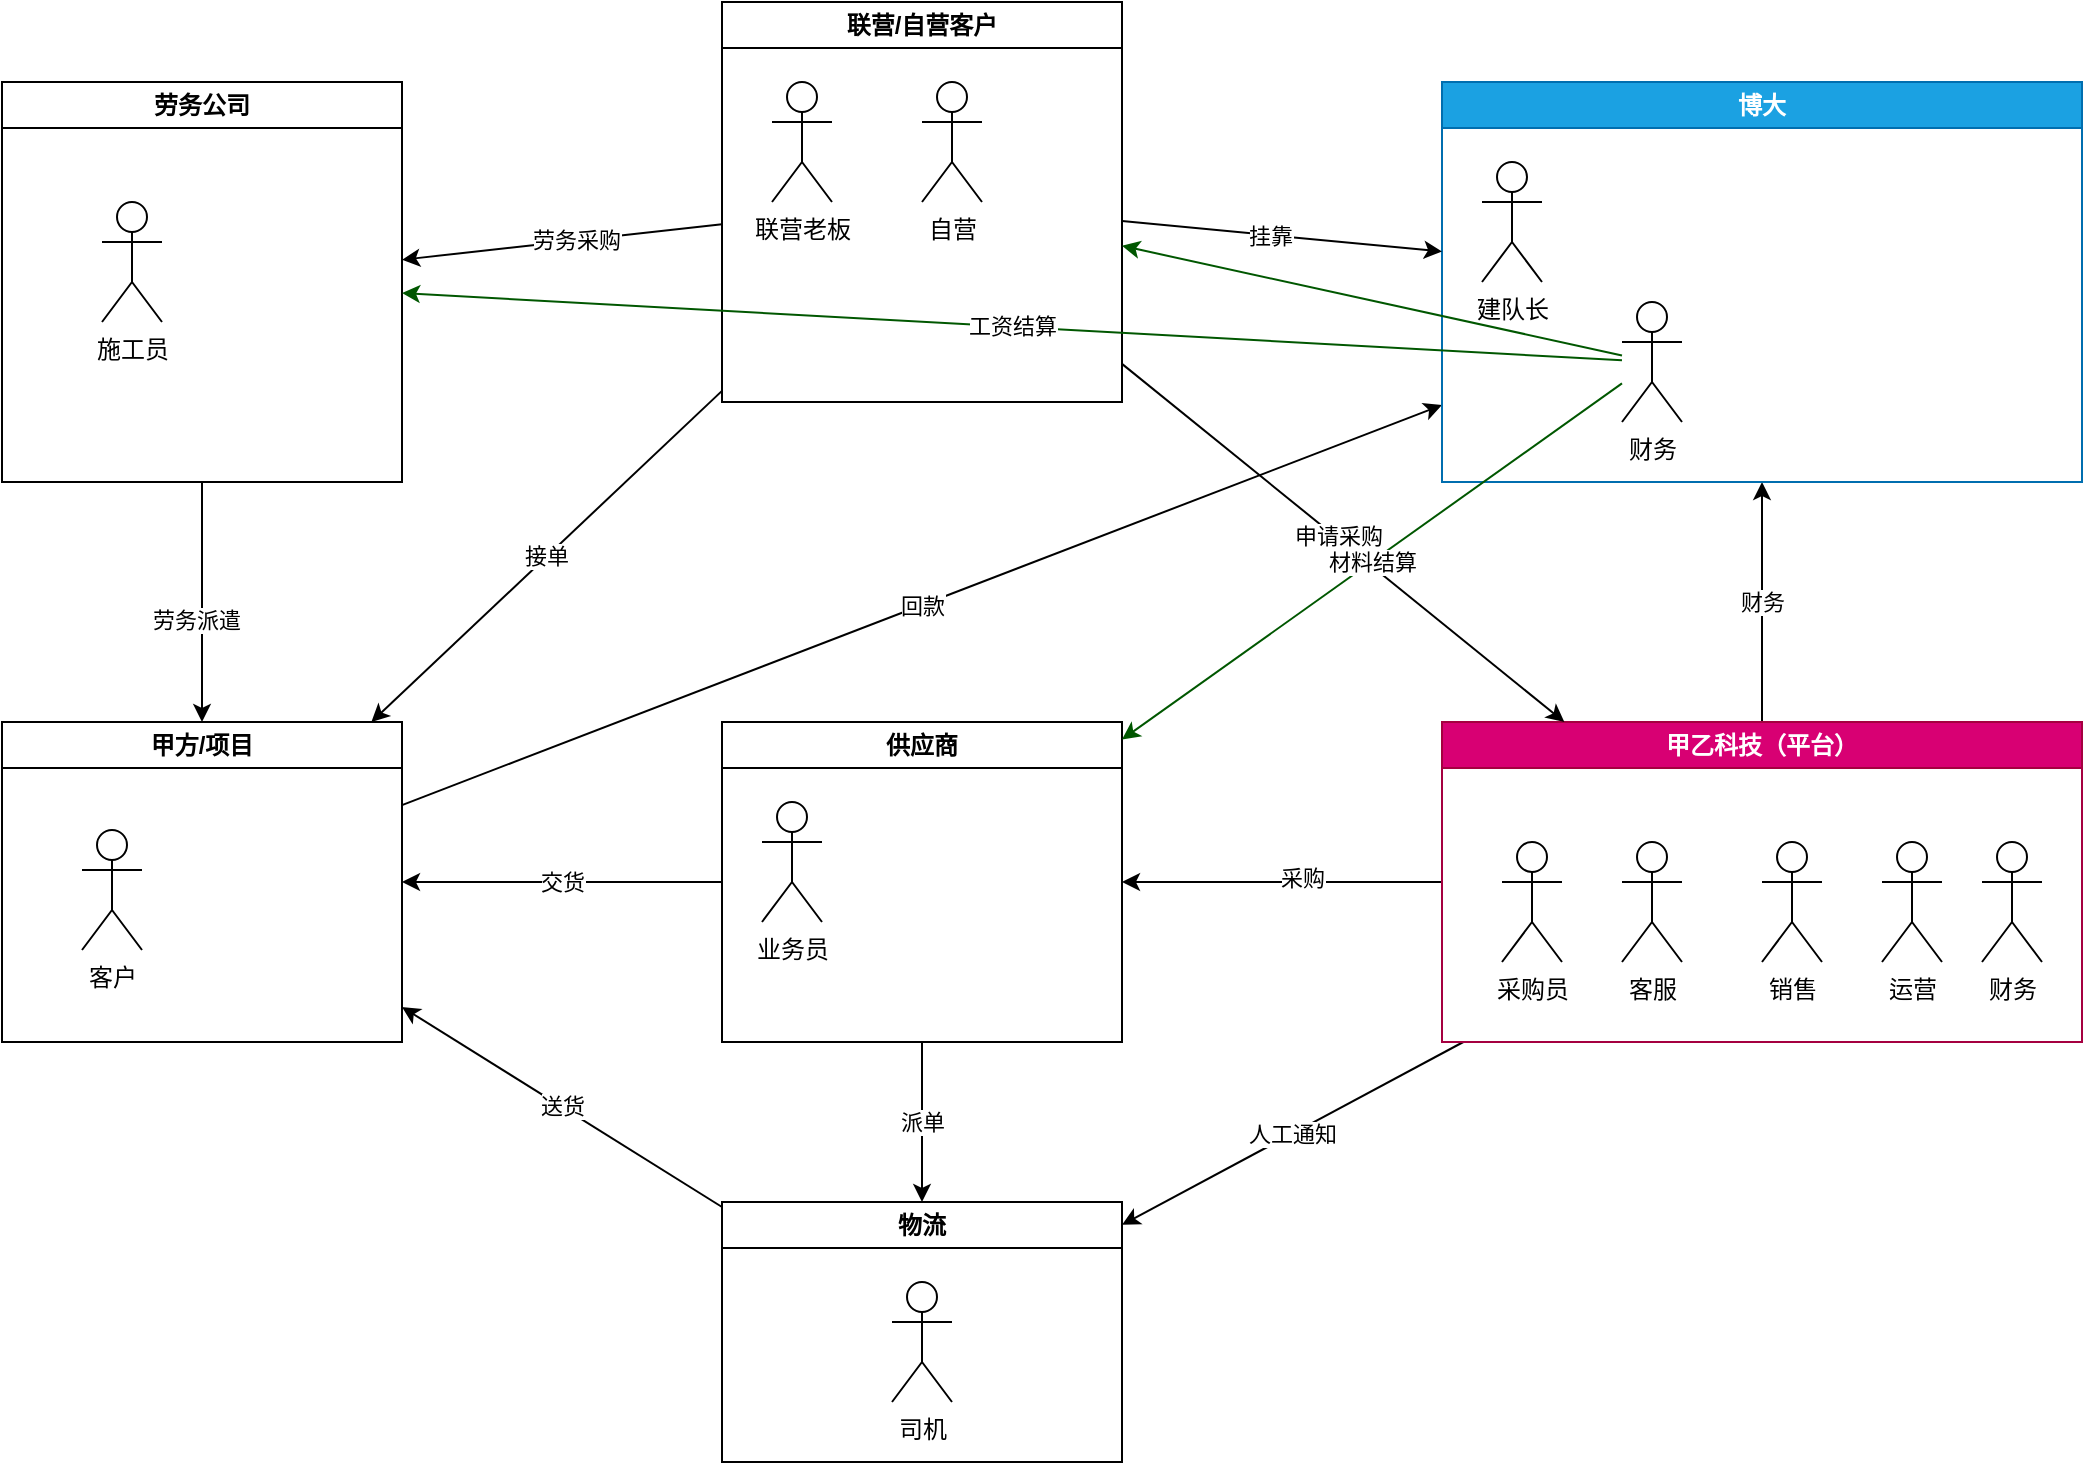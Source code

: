 <mxfile>
    <diagram id="M5mrPxtPSn9jRvUNtsNj" name="关系图">
        <mxGraphModel dx="2218" dy="1109" grid="1" gridSize="10" guides="1" tooltips="1" connect="1" arrows="1" fold="1" page="1" pageScale="1" pageWidth="1169" pageHeight="827" math="0" shadow="0">
            <root>
                <mxCell id="0"/>
                <mxCell id="1" parent="0"/>
                <mxCell id="yGFgOI4xTELYcyKvfJG_-43" value="回款" style="edgeStyle=none;html=1;" parent="1" source="yGFgOI4xTELYcyKvfJG_-23" target="yGFgOI4xTELYcyKvfJG_-25" edge="1">
                    <mxGeometry relative="1" as="geometry"/>
                </mxCell>
                <mxCell id="yGFgOI4xTELYcyKvfJG_-23" value="甲方/项目" style="swimlane;whiteSpace=wrap;html=1;" parent="1" vertex="1">
                    <mxGeometry x="40" y="400" width="200" height="160" as="geometry"/>
                </mxCell>
                <mxCell id="yGFgOI4xTELYcyKvfJG_-18" value="客户" style="shape=umlActor;verticalLabelPosition=bottom;verticalAlign=top;html=1;outlineConnect=0;" parent="yGFgOI4xTELYcyKvfJG_-23" vertex="1">
                    <mxGeometry x="40" y="54" width="30" height="60" as="geometry"/>
                </mxCell>
                <mxCell id="yGFgOI4xTELYcyKvfJG_-28" style="edgeStyle=none;html=1;" parent="1" source="yGFgOI4xTELYcyKvfJG_-24" target="yGFgOI4xTELYcyKvfJG_-26" edge="1">
                    <mxGeometry relative="1" as="geometry"/>
                </mxCell>
                <mxCell id="yGFgOI4xTELYcyKvfJG_-29" value="采购" style="edgeLabel;html=1;align=center;verticalAlign=middle;resizable=0;points=[];" parent="yGFgOI4xTELYcyKvfJG_-28" vertex="1" connectable="0">
                    <mxGeometry x="-0.12" y="-2" relative="1" as="geometry">
                        <mxPoint as="offset"/>
                    </mxGeometry>
                </mxCell>
                <mxCell id="yGFgOI4xTELYcyKvfJG_-40" value="财务" style="edgeStyle=none;html=1;" parent="1" source="yGFgOI4xTELYcyKvfJG_-24" target="yGFgOI4xTELYcyKvfJG_-25" edge="1">
                    <mxGeometry relative="1" as="geometry"/>
                </mxCell>
                <mxCell id="yGFgOI4xTELYcyKvfJG_-60" value="人工通知" style="edgeStyle=none;html=1;" parent="1" source="yGFgOI4xTELYcyKvfJG_-24" target="yGFgOI4xTELYcyKvfJG_-59" edge="1">
                    <mxGeometry relative="1" as="geometry"/>
                </mxCell>
                <mxCell id="yGFgOI4xTELYcyKvfJG_-24" value="甲乙科技（平台）" style="swimlane;whiteSpace=wrap;html=1;fillColor=#d80073;fontColor=#ffffff;strokeColor=#A50040;" parent="1" vertex="1">
                    <mxGeometry x="760" y="400" width="320" height="160" as="geometry"/>
                </mxCell>
                <mxCell id="yGFgOI4xTELYcyKvfJG_-21" value="采购员" style="shape=umlActor;verticalLabelPosition=bottom;verticalAlign=top;html=1;outlineConnect=0;" parent="yGFgOI4xTELYcyKvfJG_-24" vertex="1">
                    <mxGeometry x="30" y="60" width="30" height="60" as="geometry"/>
                </mxCell>
                <mxCell id="yGFgOI4xTELYcyKvfJG_-46" value="客服" style="shape=umlActor;verticalLabelPosition=bottom;verticalAlign=top;html=1;outlineConnect=0;" parent="yGFgOI4xTELYcyKvfJG_-24" vertex="1">
                    <mxGeometry x="90" y="60" width="30" height="60" as="geometry"/>
                </mxCell>
                <mxCell id="yGFgOI4xTELYcyKvfJG_-47" value="销售" style="shape=umlActor;verticalLabelPosition=bottom;verticalAlign=top;html=1;outlineConnect=0;" parent="yGFgOI4xTELYcyKvfJG_-24" vertex="1">
                    <mxGeometry x="160" y="60" width="30" height="60" as="geometry"/>
                </mxCell>
                <mxCell id="yGFgOI4xTELYcyKvfJG_-48" value="运营" style="shape=umlActor;verticalLabelPosition=bottom;verticalAlign=top;html=1;outlineConnect=0;" parent="yGFgOI4xTELYcyKvfJG_-24" vertex="1">
                    <mxGeometry x="220" y="60" width="30" height="60" as="geometry"/>
                </mxCell>
                <mxCell id="yGFgOI4xTELYcyKvfJG_-49" value="财务" style="shape=umlActor;verticalLabelPosition=bottom;verticalAlign=top;html=1;outlineConnect=0;" parent="yGFgOI4xTELYcyKvfJG_-24" vertex="1">
                    <mxGeometry x="270" y="60" width="30" height="60" as="geometry"/>
                </mxCell>
                <mxCell id="yGFgOI4xTELYcyKvfJG_-25" value="博大" style="swimlane;whiteSpace=wrap;html=1;fillColor=#1ba1e2;fontColor=#ffffff;strokeColor=#006EAF;" parent="1" vertex="1">
                    <mxGeometry x="760" y="80" width="320" height="200" as="geometry"/>
                </mxCell>
                <mxCell id="yGFgOI4xTELYcyKvfJG_-27" value="财务" style="shape=umlActor;verticalLabelPosition=bottom;verticalAlign=top;html=1;outlineConnect=0;" parent="yGFgOI4xTELYcyKvfJG_-25" vertex="1">
                    <mxGeometry x="90" y="110" width="30" height="60" as="geometry"/>
                </mxCell>
                <mxCell id="yGFgOI4xTELYcyKvfJG_-58" value="建队长" style="shape=umlActor;verticalLabelPosition=bottom;verticalAlign=top;html=1;outlineConnect=0;" parent="yGFgOI4xTELYcyKvfJG_-25" vertex="1">
                    <mxGeometry x="20" y="40" width="30" height="60" as="geometry"/>
                </mxCell>
                <mxCell id="yGFgOI4xTELYcyKvfJG_-30" value="交货" style="edgeStyle=none;html=1;" parent="1" source="yGFgOI4xTELYcyKvfJG_-26" target="yGFgOI4xTELYcyKvfJG_-23" edge="1">
                    <mxGeometry relative="1" as="geometry">
                        <mxPoint x="270" y="230" as="targetPoint"/>
                    </mxGeometry>
                </mxCell>
                <mxCell id="yGFgOI4xTELYcyKvfJG_-61" value="派单" style="edgeStyle=none;html=1;" parent="1" source="yGFgOI4xTELYcyKvfJG_-26" target="yGFgOI4xTELYcyKvfJG_-59" edge="1">
                    <mxGeometry relative="1" as="geometry"/>
                </mxCell>
                <mxCell id="yGFgOI4xTELYcyKvfJG_-26" value="供应商" style="swimlane;whiteSpace=wrap;html=1;" parent="1" vertex="1">
                    <mxGeometry x="400" y="400" width="200" height="160" as="geometry"/>
                </mxCell>
                <mxCell id="yGFgOI4xTELYcyKvfJG_-37" value="业务员" style="shape=umlActor;verticalLabelPosition=bottom;verticalAlign=top;html=1;outlineConnect=0;" parent="yGFgOI4xTELYcyKvfJG_-26" vertex="1">
                    <mxGeometry x="20" y="40" width="30" height="60" as="geometry"/>
                </mxCell>
                <mxCell id="yGFgOI4xTELYcyKvfJG_-35" style="edgeStyle=none;html=1;" parent="1" source="yGFgOI4xTELYcyKvfJG_-32" target="yGFgOI4xTELYcyKvfJG_-33" edge="1">
                    <mxGeometry relative="1" as="geometry"/>
                </mxCell>
                <mxCell id="yGFgOI4xTELYcyKvfJG_-44" value="劳务采购" style="edgeLabel;html=1;align=center;verticalAlign=middle;resizable=0;points=[];" parent="yGFgOI4xTELYcyKvfJG_-35" vertex="1" connectable="0">
                    <mxGeometry x="-0.087" relative="1" as="geometry">
                        <mxPoint as="offset"/>
                    </mxGeometry>
                </mxCell>
                <mxCell id="yGFgOI4xTELYcyKvfJG_-36" value="接单" style="edgeStyle=none;html=1;" parent="1" source="yGFgOI4xTELYcyKvfJG_-32" target="yGFgOI4xTELYcyKvfJG_-23" edge="1">
                    <mxGeometry relative="1" as="geometry"/>
                </mxCell>
                <mxCell id="yGFgOI4xTELYcyKvfJG_-38" style="edgeStyle=none;html=1;" parent="1" source="yGFgOI4xTELYcyKvfJG_-32" target="yGFgOI4xTELYcyKvfJG_-25" edge="1">
                    <mxGeometry relative="1" as="geometry"/>
                </mxCell>
                <mxCell id="yGFgOI4xTELYcyKvfJG_-41" value="挂靠" style="edgeLabel;html=1;align=center;verticalAlign=middle;resizable=0;points=[];" parent="yGFgOI4xTELYcyKvfJG_-38" vertex="1" connectable="0">
                    <mxGeometry x="-0.07" relative="1" as="geometry">
                        <mxPoint as="offset"/>
                    </mxGeometry>
                </mxCell>
                <mxCell id="yGFgOI4xTELYcyKvfJG_-39" style="edgeStyle=none;html=1;" parent="1" source="yGFgOI4xTELYcyKvfJG_-32" target="yGFgOI4xTELYcyKvfJG_-24" edge="1">
                    <mxGeometry relative="1" as="geometry"/>
                </mxCell>
                <mxCell id="yGFgOI4xTELYcyKvfJG_-42" value="申请采购" style="edgeLabel;html=1;align=center;verticalAlign=middle;resizable=0;points=[];" parent="yGFgOI4xTELYcyKvfJG_-39" vertex="1" connectable="0">
                    <mxGeometry x="-0.029" y="1" relative="1" as="geometry">
                        <mxPoint as="offset"/>
                    </mxGeometry>
                </mxCell>
                <mxCell id="yGFgOI4xTELYcyKvfJG_-32" value="联营/自营客户" style="swimlane;whiteSpace=wrap;html=1;" parent="1" vertex="1">
                    <mxGeometry x="400" y="40" width="200" height="200" as="geometry"/>
                </mxCell>
                <mxCell id="yGFgOI4xTELYcyKvfJG_-20" value="联营老板" style="shape=umlActor;verticalLabelPosition=bottom;verticalAlign=top;html=1;outlineConnect=0;" parent="yGFgOI4xTELYcyKvfJG_-32" vertex="1">
                    <mxGeometry x="25" y="40" width="30" height="60" as="geometry"/>
                </mxCell>
                <mxCell id="yGFgOI4xTELYcyKvfJG_-56" value="自营" style="shape=umlActor;verticalLabelPosition=bottom;verticalAlign=top;html=1;outlineConnect=0;" parent="yGFgOI4xTELYcyKvfJG_-32" vertex="1">
                    <mxGeometry x="100" y="40" width="30" height="60" as="geometry"/>
                </mxCell>
                <mxCell id="yGFgOI4xTELYcyKvfJG_-34" style="edgeStyle=none;html=1;" parent="1" source="yGFgOI4xTELYcyKvfJG_-33" target="yGFgOI4xTELYcyKvfJG_-23" edge="1">
                    <mxGeometry relative="1" as="geometry">
                        <mxPoint x="220" y="500" as="targetPoint"/>
                    </mxGeometry>
                </mxCell>
                <mxCell id="yGFgOI4xTELYcyKvfJG_-45" value="劳务派遣" style="edgeLabel;html=1;align=center;verticalAlign=middle;resizable=0;points=[];" parent="yGFgOI4xTELYcyKvfJG_-34" vertex="1" connectable="0">
                    <mxGeometry x="-0.187" y="-3" relative="1" as="geometry">
                        <mxPoint y="20" as="offset"/>
                    </mxGeometry>
                </mxCell>
                <mxCell id="yGFgOI4xTELYcyKvfJG_-33" value="劳务公司" style="swimlane;whiteSpace=wrap;html=1;" parent="1" vertex="1">
                    <mxGeometry x="40" y="80" width="200" height="200" as="geometry"/>
                </mxCell>
                <mxCell id="yGFgOI4xTELYcyKvfJG_-22" value="施工员" style="shape=umlActor;verticalLabelPosition=bottom;verticalAlign=top;html=1;outlineConnect=0;" parent="yGFgOI4xTELYcyKvfJG_-33" vertex="1">
                    <mxGeometry x="50" y="60" width="30" height="60" as="geometry"/>
                </mxCell>
                <mxCell id="yGFgOI4xTELYcyKvfJG_-62" value="送货" style="edgeStyle=none;html=1;" parent="1" source="yGFgOI4xTELYcyKvfJG_-59" target="yGFgOI4xTELYcyKvfJG_-23" edge="1">
                    <mxGeometry relative="1" as="geometry"/>
                </mxCell>
                <mxCell id="yGFgOI4xTELYcyKvfJG_-59" value="物流" style="swimlane;whiteSpace=wrap;html=1;" parent="1" vertex="1">
                    <mxGeometry x="400" y="640" width="200" height="130" as="geometry"/>
                </mxCell>
                <mxCell id="yGFgOI4xTELYcyKvfJG_-63" value="司机" style="shape=umlActor;verticalLabelPosition=bottom;verticalAlign=top;html=1;outlineConnect=0;" parent="yGFgOI4xTELYcyKvfJG_-59" vertex="1">
                    <mxGeometry x="85" y="40" width="30" height="60" as="geometry"/>
                </mxCell>
                <mxCell id="HehnoPDAnnDfOssHUMEq-1" value="材料结算" style="edgeStyle=none;html=1;fillColor=#008a00;strokeColor=#005700;" parent="1" source="yGFgOI4xTELYcyKvfJG_-27" target="yGFgOI4xTELYcyKvfJG_-26" edge="1">
                    <mxGeometry relative="1" as="geometry"/>
                </mxCell>
                <mxCell id="HehnoPDAnnDfOssHUMEq-2" value="工资结算" style="edgeStyle=none;html=1;fillColor=#008a00;strokeColor=#005700;" parent="1" source="yGFgOI4xTELYcyKvfJG_-27" target="yGFgOI4xTELYcyKvfJG_-33" edge="1">
                    <mxGeometry relative="1" as="geometry"/>
                </mxCell>
                <mxCell id="HehnoPDAnnDfOssHUMEq-3" style="edgeStyle=none;html=1;fillColor=#008a00;strokeColor=#005700;" parent="1" source="yGFgOI4xTELYcyKvfJG_-27" target="yGFgOI4xTELYcyKvfJG_-32" edge="1">
                    <mxGeometry relative="1" as="geometry"/>
                </mxCell>
            </root>
        </mxGraphModel>
    </diagram>
    <diagram id="dHOcw1cx8oONQfRhKioO" name="业务流程图">
        <mxGraphModel dx="2218" dy="1109" grid="1" gridSize="10" guides="1" tooltips="1" connect="1" arrows="1" fold="1" page="1" pageScale="1" pageWidth="1169" pageHeight="827" math="0" shadow="0">
            <root>
                <mxCell id="0"/>
                <mxCell id="1" parent="0"/>
                <mxCell id="-X4yPK9liKS6kTukss70-15" value="Pool" style="swimlane;childLayout=stackLayout;resizeParent=1;resizeParentMax=0;startSize=20;html=1;" parent="1" vertex="1">
                    <mxGeometry x="40" y="40" width="1210" height="1720" as="geometry"/>
                </mxCell>
                <mxCell id="-X4yPK9liKS6kTukss70-16" value="联营/自营" style="swimlane;startSize=20;html=1;" parent="-X4yPK9liKS6kTukss70-15" vertex="1">
                    <mxGeometry y="20" width="360" height="1700" as="geometry"/>
                </mxCell>
                <mxCell id="-X4yPK9liKS6kTukss70-1" value="自营/联营老板" style="shape=umlActor;verticalLabelPosition=bottom;verticalAlign=top;html=1;outlineConnect=0;" parent="-X4yPK9liKS6kTukss70-16" vertex="1">
                    <mxGeometry x="125" y="90" width="30" height="60" as="geometry"/>
                </mxCell>
                <mxCell id="iLM9YO716UI4PDtrw6Ez-2" value="" style="edgeStyle=none;html=1;" parent="-X4yPK9liKS6kTukss70-16" source="-X4yPK9liKS6kTukss70-4" target="iLM9YO716UI4PDtrw6Ez-1" edge="1">
                    <mxGeometry relative="1" as="geometry"/>
                </mxCell>
                <mxCell id="-X4yPK9liKS6kTukss70-4" value="甲方接单" style="whiteSpace=wrap;html=1;verticalAlign=middle;" parent="-X4yPK9liKS6kTukss70-16" vertex="1">
                    <mxGeometry x="80" y="340" width="120" height="40" as="geometry"/>
                </mxCell>
                <mxCell id="-X4yPK9liKS6kTukss70-5" style="edgeStyle=none;html=1;" parent="-X4yPK9liKS6kTukss70-16" source="-X4yPK9liKS6kTukss70-1" target="-X4yPK9liKS6kTukss70-4" edge="1">
                    <mxGeometry relative="1" as="geometry"/>
                </mxCell>
                <mxCell id="iLM9YO716UI4PDtrw6Ez-1" value="签订施工合同" style="whiteSpace=wrap;html=1;verticalAlign=middle;" parent="-X4yPK9liKS6kTukss70-16" vertex="1">
                    <mxGeometry x="80" y="420" width="120" height="40" as="geometry"/>
                </mxCell>
                <mxCell id="iLM9YO716UI4PDtrw6Ez-18" value="" style="edgeStyle=none;html=1;" parent="-X4yPK9liKS6kTukss70-16" source="iLM9YO716UI4PDtrw6Ez-16" target="iLM9YO716UI4PDtrw6Ez-17" edge="1">
                    <mxGeometry relative="1" as="geometry"/>
                </mxCell>
                <mxCell id="iLM9YO716UI4PDtrw6Ez-16" value="修改合同" style="whiteSpace=wrap;html=1;verticalAlign=middle;" parent="-X4yPK9liKS6kTukss70-16" vertex="1">
                    <mxGeometry x="80" y="500" width="120" height="40" as="geometry"/>
                </mxCell>
                <mxCell id="iLM9YO716UI4PDtrw6Ez-17" value="合同定稿" style="whiteSpace=wrap;html=1;verticalAlign=middle;" parent="-X4yPK9liKS6kTukss70-16" vertex="1">
                    <mxGeometry x="80" y="580" width="120" height="40" as="geometry"/>
                </mxCell>
                <mxCell id="iLM9YO716UI4PDtrw6Ez-25" value="" style="edgeStyle=none;html=1;exitX=0.5;exitY=1;exitDx=0;exitDy=0;" parent="-X4yPK9liKS6kTukss70-16" source="iLM9YO716UI4PDtrw6Ez-34" target="iLM9YO716UI4PDtrw6Ez-100" edge="1">
                    <mxGeometry relative="1" as="geometry"/>
                </mxCell>
                <mxCell id="iLM9YO716UI4PDtrw6Ez-35" value="" style="edgeStyle=none;html=1;" parent="-X4yPK9liKS6kTukss70-16" source="iLM9YO716UI4PDtrw6Ez-22" target="iLM9YO716UI4PDtrw6Ez-34" edge="1">
                    <mxGeometry relative="1" as="geometry"/>
                </mxCell>
                <mxCell id="iLM9YO716UI4PDtrw6Ez-22" value="甲方盖章" style="whiteSpace=wrap;html=1;verticalAlign=middle;" parent="-X4yPK9liKS6kTukss70-16" vertex="1">
                    <mxGeometry x="80" y="660" width="120" height="40" as="geometry"/>
                </mxCell>
                <mxCell id="iLM9YO716UI4PDtrw6Ez-24" value="现场施工" style="whiteSpace=wrap;html=1;verticalAlign=middle;" parent="-X4yPK9liKS6kTukss70-16" vertex="1">
                    <mxGeometry x="80" y="1220" width="120" height="40" as="geometry"/>
                </mxCell>
                <mxCell id="iLM9YO716UI4PDtrw6Ez-34" value="施工合同" style="whiteSpace=wrap;html=1;verticalAlign=middle;" parent="-X4yPK9liKS6kTukss70-16" vertex="1">
                    <mxGeometry x="80" y="740" width="120" height="40" as="geometry"/>
                </mxCell>
                <mxCell id="iLM9YO716UI4PDtrw6Ez-117" style="edgeStyle=none;html=1;" parent="-X4yPK9liKS6kTukss70-16" source="iLM9YO716UI4PDtrw6Ez-76" target="iLM9YO716UI4PDtrw6Ez-115" edge="1">
                    <mxGeometry relative="1" as="geometry"/>
                </mxCell>
                <mxCell id="iLM9YO716UI4PDtrw6Ez-130" style="edgeStyle=none;html=1;" parent="-X4yPK9liKS6kTukss70-16" source="iLM9YO716UI4PDtrw6Ez-76" target="iLM9YO716UI4PDtrw6Ez-128" edge="1">
                    <mxGeometry relative="1" as="geometry"/>
                </mxCell>
                <mxCell id="iLM9YO716UI4PDtrw6Ez-76" value="施工员" style="shape=umlActor;verticalLabelPosition=bottom;verticalAlign=top;html=1;outlineConnect=0;" parent="-X4yPK9liKS6kTukss70-16" vertex="1">
                    <mxGeometry x="260" y="1210" width="30" height="60" as="geometry"/>
                </mxCell>
                <mxCell id="iLM9YO716UI4PDtrw6Ez-75" value="" style="edgeStyle=none;html=1;" parent="-X4yPK9liKS6kTukss70-16" source="iLM9YO716UI4PDtrw6Ez-24" target="iLM9YO716UI4PDtrw6Ez-76" edge="1">
                    <mxGeometry relative="1" as="geometry"/>
                </mxCell>
                <mxCell id="iLM9YO716UI4PDtrw6Ez-97" value="采购员" style="shape=umlActor;verticalLabelPosition=bottom;verticalAlign=top;html=1;outlineConnect=0;" parent="-X4yPK9liKS6kTukss70-16" vertex="1">
                    <mxGeometry x="270" y="810" width="30" height="60" as="geometry"/>
                </mxCell>
                <mxCell id="iLM9YO716UI4PDtrw6Ez-101" style="edgeStyle=none;html=1;" parent="-X4yPK9liKS6kTukss70-16" source="iLM9YO716UI4PDtrw6Ez-100" target="iLM9YO716UI4PDtrw6Ez-24" edge="1">
                    <mxGeometry relative="1" as="geometry"/>
                </mxCell>
                <mxCell id="iLM9YO716UI4PDtrw6Ez-102" style="edgeStyle=none;html=1;" parent="-X4yPK9liKS6kTukss70-16" source="iLM9YO716UI4PDtrw6Ez-100" target="iLM9YO716UI4PDtrw6Ez-97" edge="1">
                    <mxGeometry relative="1" as="geometry"/>
                </mxCell>
                <mxCell id="iLM9YO716UI4PDtrw6Ez-100" value="采购清单" style="html=1;strokeWidth=2;shape=manualInput;whiteSpace=wrap;rounded=1;size=26;arcSize=11;" parent="-X4yPK9liKS6kTukss70-16" vertex="1">
                    <mxGeometry x="90" y="820" width="100" height="60" as="geometry"/>
                </mxCell>
                <mxCell id="iLM9YO716UI4PDtrw6Ez-113" value="确认发货" style="whiteSpace=wrap;html=1;verticalAlign=middle;" parent="-X4yPK9liKS6kTukss70-16" vertex="1">
                    <mxGeometry x="220" y="1540" width="120" height="40" as="geometry"/>
                </mxCell>
                <mxCell id="iLM9YO716UI4PDtrw6Ez-118" style="edgeStyle=none;html=1;" parent="-X4yPK9liKS6kTukss70-16" source="iLM9YO716UI4PDtrw6Ez-115" target="iLM9YO716UI4PDtrw6Ez-113" edge="1">
                    <mxGeometry relative="1" as="geometry"/>
                </mxCell>
                <mxCell id="iLM9YO716UI4PDtrw6Ez-115" value="确认" style="rhombus;whiteSpace=wrap;html=1;" parent="-X4yPK9liKS6kTukss70-16" vertex="1">
                    <mxGeometry x="240" y="1460" width="80" height="40" as="geometry"/>
                </mxCell>
                <mxCell id="iLM9YO716UI4PDtrw6Ez-128" value="确认签收" style="whiteSpace=wrap;html=1;verticalAlign=middle;" parent="-X4yPK9liKS6kTukss70-16" vertex="1">
                    <mxGeometry x="80" y="1620" width="120" height="40" as="geometry"/>
                </mxCell>
                <mxCell id="-X4yPK9liKS6kTukss70-17" value="甲乙平台" style="swimlane;startSize=20;html=1;" parent="-X4yPK9liKS6kTukss70-15" vertex="1">
                    <mxGeometry x="360" y="20" width="630" height="1700" as="geometry"/>
                </mxCell>
                <mxCell id="iLM9YO716UI4PDtrw6Ez-47" value="" style="edgeStyle=none;html=1;" parent="-X4yPK9liKS6kTukss70-17" source="-X4yPK9liKS6kTukss70-8" target="iLM9YO716UI4PDtrw6Ez-46" edge="1">
                    <mxGeometry relative="1" as="geometry"/>
                </mxCell>
                <mxCell id="-X4yPK9liKS6kTukss70-8" value="供应商开户" style="whiteSpace=wrap;html=1;verticalAlign=middle;" parent="-X4yPK9liKS6kTukss70-17" vertex="1">
                    <mxGeometry x="320" y="100" width="120" height="40" as="geometry"/>
                </mxCell>
                <mxCell id="-X4yPK9liKS6kTukss70-6" value="甲乙平台" style="whiteSpace=wrap;html=1;verticalAlign=middle;" parent="-X4yPK9liKS6kTukss70-17" vertex="1">
                    <mxGeometry x="160" y="40" width="120" height="40" as="geometry"/>
                </mxCell>
                <mxCell id="-X4yPK9liKS6kTukss70-9" value="" style="edgeStyle=none;html=1;" parent="-X4yPK9liKS6kTukss70-17" source="-X4yPK9liKS6kTukss70-6" target="-X4yPK9liKS6kTukss70-8" edge="1">
                    <mxGeometry relative="1" as="geometry"/>
                </mxCell>
                <mxCell id="iLM9YO716UI4PDtrw6Ez-4" value="" style="edgeStyle=none;html=1;" parent="-X4yPK9liKS6kTukss70-17" source="-X4yPK9liKS6kTukss70-10" target="-X4yPK9liKS6kTukss70-2" edge="1">
                    <mxGeometry relative="1" as="geometry"/>
                </mxCell>
                <mxCell id="-X4yPK9liKS6kTukss70-10" value="自营/联营老板开户" style="whiteSpace=wrap;html=1;verticalAlign=middle;" parent="-X4yPK9liKS6kTukss70-17" vertex="1">
                    <mxGeometry x="35" y="100" width="120" height="40" as="geometry"/>
                </mxCell>
                <mxCell id="-X4yPK9liKS6kTukss70-14" style="edgeStyle=none;html=1;" parent="-X4yPK9liKS6kTukss70-17" source="-X4yPK9liKS6kTukss70-6" target="-X4yPK9liKS6kTukss70-10" edge="1">
                    <mxGeometry relative="1" as="geometry"/>
                </mxCell>
                <mxCell id="iLM9YO716UI4PDtrw6Ez-31" style="edgeStyle=none;html=1;" parent="-X4yPK9liKS6kTukss70-17" source="-X4yPK9liKS6kTukss70-13" target="iLM9YO716UI4PDtrw6Ez-104" edge="1">
                    <mxGeometry relative="1" as="geometry"/>
                </mxCell>
                <mxCell id="iLM9YO716UI4PDtrw6Ez-33" value="" style="edgeStyle=none;html=1;" parent="-X4yPK9liKS6kTukss70-17" source="iLM9YO716UI4PDtrw6Ez-86" target="iLM9YO716UI4PDtrw6Ez-104" edge="1">
                    <mxGeometry relative="1" as="geometry">
                        <mxPoint x="220" y="850" as="sourcePoint"/>
                        <mxPoint x="160" y="840" as="targetPoint"/>
                    </mxGeometry>
                </mxCell>
                <mxCell id="-X4yPK9liKS6kTukss70-13" value="采购员" style="shape=umlActor;verticalLabelPosition=bottom;verticalAlign=top;html=1;outlineConnect=0;" parent="-X4yPK9liKS6kTukss70-17" vertex="1">
                    <mxGeometry x="225" y="490" width="30" height="60" as="geometry"/>
                </mxCell>
                <mxCell id="iLM9YO716UI4PDtrw6Ez-3" value="签订挂靠合同" style="whiteSpace=wrap;html=1;verticalAlign=middle;" parent="-X4yPK9liKS6kTukss70-17" vertex="1">
                    <mxGeometry x="35" y="340" width="120" height="40" as="geometry"/>
                </mxCell>
                <mxCell id="iLM9YO716UI4PDtrw6Ez-6" value="" style="edgeStyle=none;html=1;" parent="-X4yPK9liKS6kTukss70-17" source="-X4yPK9liKS6kTukss70-2" target="iLM9YO716UI4PDtrw6Ez-5" edge="1">
                    <mxGeometry relative="1" as="geometry"/>
                </mxCell>
                <mxCell id="-X4yPK9liKS6kTukss70-2" value="挂靠博大" style="whiteSpace=wrap;html=1;verticalAlign=middle;" parent="-X4yPK9liKS6kTukss70-17" vertex="1">
                    <mxGeometry x="35" y="180" width="120" height="40" as="geometry"/>
                </mxCell>
                <mxCell id="iLM9YO716UI4PDtrw6Ez-7" value="过审" style="edgeStyle=none;html=1;" parent="-X4yPK9liKS6kTukss70-17" source="iLM9YO716UI4PDtrw6Ez-5" target="iLM9YO716UI4PDtrw6Ez-3" edge="1">
                    <mxGeometry relative="1" as="geometry"/>
                </mxCell>
                <mxCell id="iLM9YO716UI4PDtrw6Ez-5" value="审核" style="rhombus;whiteSpace=wrap;html=1;" parent="-X4yPK9liKS6kTukss70-17" vertex="1">
                    <mxGeometry x="55" y="260" width="80" height="40" as="geometry"/>
                </mxCell>
                <mxCell id="iLM9YO716UI4PDtrw6Ez-21" value="" style="edgeStyle=none;html=1;" parent="-X4yPK9liKS6kTukss70-17" source="iLM9YO716UI4PDtrw6Ez-38" target="iLM9YO716UI4PDtrw6Ez-20" edge="1">
                    <mxGeometry relative="1" as="geometry">
                        <mxPoint x="95" y="620" as="sourcePoint"/>
                    </mxGeometry>
                </mxCell>
                <mxCell id="iLM9YO716UI4PDtrw6Ez-13" value="" style="edgeStyle=none;html=1;" parent="-X4yPK9liKS6kTukss70-17" source="iLM9YO716UI4PDtrw6Ez-12" target="iLM9YO716UI4PDtrw6Ez-38" edge="1">
                    <mxGeometry relative="1" as="geometry">
                        <mxPoint x="95" y="580" as="targetPoint"/>
                    </mxGeometry>
                </mxCell>
                <mxCell id="iLM9YO716UI4PDtrw6Ez-12" value="审核" style="rhombus;whiteSpace=wrap;html=1;" parent="-X4yPK9liKS6kTukss70-17" vertex="1">
                    <mxGeometry x="55" y="500" width="80" height="40" as="geometry"/>
                </mxCell>
                <mxCell id="iLM9YO716UI4PDtrw6Ez-20" value="博大盖章" style="whiteSpace=wrap;html=1;verticalAlign=middle;" parent="-X4yPK9liKS6kTukss70-17" vertex="1">
                    <mxGeometry x="35" y="660" width="120" height="40" as="geometry"/>
                </mxCell>
                <mxCell id="iLM9YO716UI4PDtrw6Ez-42" value="" style="edgeStyle=none;html=1;" parent="-X4yPK9liKS6kTukss70-17" source="iLM9YO716UI4PDtrw6Ez-26" target="iLM9YO716UI4PDtrw6Ez-56" edge="1">
                    <mxGeometry relative="1" as="geometry">
                        <mxPoint x="380" y="900" as="targetPoint"/>
                    </mxGeometry>
                </mxCell>
                <mxCell id="iLM9YO716UI4PDtrw6Ez-43" style="edgeStyle=none;html=1;" parent="-X4yPK9liKS6kTukss70-17" source="iLM9YO716UI4PDtrw6Ez-26" target="iLM9YO716UI4PDtrw6Ez-81" edge="1">
                    <mxGeometry relative="1" as="geometry">
                        <mxPoint x="380" y="424" as="targetPoint"/>
                    </mxGeometry>
                </mxCell>
                <mxCell id="iLM9YO716UI4PDtrw6Ez-26" value="询价/议价/撮合" style="whiteSpace=wrap;html=1;verticalAlign=middle;" parent="-X4yPK9liKS6kTukss70-17" vertex="1">
                    <mxGeometry x="320" y="820" width="120" height="40" as="geometry"/>
                </mxCell>
                <mxCell id="iLM9YO716UI4PDtrw6Ez-29" style="edgeStyle=none;html=1;" parent="-X4yPK9liKS6kTukss70-17" source="iLM9YO716UI4PDtrw6Ez-28" target="iLM9YO716UI4PDtrw6Ez-5" edge="1">
                    <mxGeometry relative="1" as="geometry"/>
                </mxCell>
                <mxCell id="iLM9YO716UI4PDtrw6Ez-30" style="edgeStyle=none;html=1;" parent="-X4yPK9liKS6kTukss70-17" source="iLM9YO716UI4PDtrw6Ez-28" target="iLM9YO716UI4PDtrw6Ez-12" edge="1">
                    <mxGeometry relative="1" as="geometry"/>
                </mxCell>
                <mxCell id="iLM9YO716UI4PDtrw6Ez-58" style="edgeStyle=none;html=1;" parent="-X4yPK9liKS6kTukss70-17" source="iLM9YO716UI4PDtrw6Ez-28" target="iLM9YO716UI4PDtrw6Ez-56" edge="1">
                    <mxGeometry relative="1" as="geometry"/>
                </mxCell>
                <mxCell id="iLM9YO716UI4PDtrw6Ez-28" value="法务" style="shape=umlActor;verticalLabelPosition=bottom;verticalAlign=top;html=1;outlineConnect=0;" parent="-X4yPK9liKS6kTukss70-17" vertex="1">
                    <mxGeometry x="160" y="490" width="30" height="60" as="geometry"/>
                </mxCell>
                <mxCell id="iLM9YO716UI4PDtrw6Ez-39" value="" style="edgeStyle=none;html=1;" parent="-X4yPK9liKS6kTukss70-17" source="iLM9YO716UI4PDtrw6Ez-36" target="iLM9YO716UI4PDtrw6Ez-86" edge="1">
                    <mxGeometry relative="1" as="geometry">
                        <mxPoint x="100" y="820" as="targetPoint"/>
                    </mxGeometry>
                </mxCell>
                <mxCell id="iLM9YO716UI4PDtrw6Ez-36" value="施工合同存档" style="whiteSpace=wrap;html=1;verticalAlign=middle;" parent="-X4yPK9liKS6kTukss70-17" vertex="1">
                    <mxGeometry x="40" y="740" width="120" height="40" as="geometry"/>
                </mxCell>
                <mxCell id="iLM9YO716UI4PDtrw6Ez-38" value="再审核" style="rhombus;whiteSpace=wrap;html=1;" parent="-X4yPK9liKS6kTukss70-17" vertex="1">
                    <mxGeometry x="55" y="580" width="80" height="40" as="geometry"/>
                </mxCell>
                <mxCell id="iLM9YO716UI4PDtrw6Ez-49" value="" style="edgeStyle=none;html=1;" parent="-X4yPK9liKS6kTukss70-17" source="iLM9YO716UI4PDtrw6Ez-46" target="iLM9YO716UI4PDtrw6Ez-48" edge="1">
                    <mxGeometry relative="1" as="geometry"/>
                </mxCell>
                <mxCell id="iLM9YO716UI4PDtrw6Ez-51" value="" style="edgeStyle=none;html=1;" parent="-X4yPK9liKS6kTukss70-17" source="iLM9YO716UI4PDtrw6Ez-46" target="iLM9YO716UI4PDtrw6Ez-50" edge="1">
                    <mxGeometry relative="1" as="geometry"/>
                </mxCell>
                <mxCell id="iLM9YO716UI4PDtrw6Ez-46" value="资质审核" style="rhombus;whiteSpace=wrap;html=1;" parent="-X4yPK9liKS6kTukss70-17" vertex="1">
                    <mxGeometry x="340" y="180" width="80" height="40" as="geometry"/>
                </mxCell>
                <mxCell id="iLM9YO716UI4PDtrw6Ez-53" value="" style="edgeStyle=none;html=1;" parent="-X4yPK9liKS6kTukss70-17" source="iLM9YO716UI4PDtrw6Ez-48" target="iLM9YO716UI4PDtrw6Ez-52" edge="1">
                    <mxGeometry relative="1" as="geometry"/>
                </mxCell>
                <mxCell id="iLM9YO716UI4PDtrw6Ez-48" value="战略合作" style="rhombus;whiteSpace=wrap;html=1;" parent="-X4yPK9liKS6kTukss70-17" vertex="1">
                    <mxGeometry x="200" y="180" width="80" height="40" as="geometry"/>
                </mxCell>
                <mxCell id="iLM9YO716UI4PDtrw6Ez-55" style="edgeStyle=none;html=1;" parent="-X4yPK9liKS6kTukss70-17" source="iLM9YO716UI4PDtrw6Ez-50" target="iLM9YO716UI4PDtrw6Ez-81" edge="1">
                    <mxGeometry relative="1" as="geometry">
                        <mxPoint x="395.686" y="384" as="targetPoint"/>
                    </mxGeometry>
                </mxCell>
                <mxCell id="iLM9YO716UI4PDtrw6Ez-50" value="普通供应商" style="whiteSpace=wrap;html=1;verticalAlign=middle;" parent="-X4yPK9liKS6kTukss70-17" vertex="1">
                    <mxGeometry x="480" y="180" width="120" height="40" as="geometry"/>
                </mxCell>
                <mxCell id="iLM9YO716UI4PDtrw6Ez-54" style="edgeStyle=none;html=1;" parent="-X4yPK9liKS6kTukss70-17" source="iLM9YO716UI4PDtrw6Ez-52" target="iLM9YO716UI4PDtrw6Ez-81" edge="1">
                    <mxGeometry relative="1" as="geometry">
                        <mxPoint x="357.419" y="384" as="targetPoint"/>
                    </mxGeometry>
                </mxCell>
                <mxCell id="iLM9YO716UI4PDtrw6Ez-103" style="edgeStyle=none;html=1;" parent="-X4yPK9liKS6kTukss70-17" source="iLM9YO716UI4PDtrw6Ez-52" target="-X4yPK9liKS6kTukss70-13" edge="1">
                    <mxGeometry relative="1" as="geometry"/>
                </mxCell>
                <mxCell id="iLM9YO716UI4PDtrw6Ez-52" value="战略合作供应商" style="whiteSpace=wrap;html=1;verticalAlign=middle;" parent="-X4yPK9liKS6kTukss70-17" vertex="1">
                    <mxGeometry x="180" y="260" width="120" height="40" as="geometry"/>
                </mxCell>
                <mxCell id="iLM9YO716UI4PDtrw6Ez-60" value="" style="edgeStyle=none;html=1;" parent="-X4yPK9liKS6kTukss70-17" source="iLM9YO716UI4PDtrw6Ez-56" target="iLM9YO716UI4PDtrw6Ez-59" edge="1">
                    <mxGeometry relative="1" as="geometry"/>
                </mxCell>
                <mxCell id="iLM9YO716UI4PDtrw6Ez-56" value="审核" style="rhombus;whiteSpace=wrap;html=1;" parent="-X4yPK9liKS6kTukss70-17" vertex="1">
                    <mxGeometry x="340" y="960" width="80" height="40" as="geometry"/>
                </mxCell>
                <mxCell id="iLM9YO716UI4PDtrw6Ez-72" value="" style="edgeStyle=none;html=1;" parent="-X4yPK9liKS6kTukss70-17" source="iLM9YO716UI4PDtrw6Ez-59" target="iLM9YO716UI4PDtrw6Ez-71" edge="1">
                    <mxGeometry relative="1" as="geometry"/>
                </mxCell>
                <mxCell id="iLM9YO716UI4PDtrw6Ez-59" value="合同盖章" style="whiteSpace=wrap;html=1;verticalAlign=middle;" parent="-X4yPK9liKS6kTukss70-17" vertex="1">
                    <mxGeometry x="320" y="1040" width="120" height="40" as="geometry"/>
                </mxCell>
                <mxCell id="iLM9YO716UI4PDtrw6Ez-64" value="采购合同模版" style="whiteSpace=wrap;html=1;verticalAlign=middle;" parent="-X4yPK9liKS6kTukss70-17" vertex="1">
                    <mxGeometry x="480" y="820" width="120" height="40" as="geometry"/>
                </mxCell>
                <mxCell id="iLM9YO716UI4PDtrw6Ez-65" value="" style="edgeStyle=none;html=1;" parent="-X4yPK9liKS6kTukss70-17" source="iLM9YO716UI4PDtrw6Ez-26" target="iLM9YO716UI4PDtrw6Ez-64" edge="1">
                    <mxGeometry relative="1" as="geometry"/>
                </mxCell>
                <mxCell id="iLM9YO716UI4PDtrw6Ez-71" value="合同存档" style="whiteSpace=wrap;html=1;verticalAlign=middle;" parent="-X4yPK9liKS6kTukss70-17" vertex="1">
                    <mxGeometry x="320" y="1130" width="120" height="40" as="geometry"/>
                </mxCell>
                <mxCell id="iLM9YO716UI4PDtrw6Ez-83" style="edgeStyle=none;html=1;" parent="-X4yPK9liKS6kTukss70-17" source="iLM9YO716UI4PDtrw6Ez-74" target="iLM9YO716UI4PDtrw6Ez-86" edge="1">
                    <mxGeometry relative="1" as="geometry">
                        <mxPoint x="100" y="860" as="targetPoint"/>
                    </mxGeometry>
                </mxCell>
                <mxCell id="iLM9YO716UI4PDtrw6Ez-85" style="edgeStyle=none;html=1;" parent="-X4yPK9liKS6kTukss70-17" source="iLM9YO716UI4PDtrw6Ez-74" target="iLM9YO716UI4PDtrw6Ez-84" edge="1">
                    <mxGeometry relative="1" as="geometry"/>
                </mxCell>
                <mxCell id="iLM9YO716UI4PDtrw6Ez-74" value="下料通知" style="whiteSpace=wrap;html=1;verticalAlign=middle;" parent="-X4yPK9liKS6kTukss70-17" vertex="1">
                    <mxGeometry x="40" y="1220" width="120" height="40" as="geometry"/>
                </mxCell>
                <mxCell id="iLM9YO716UI4PDtrw6Ez-81" value="供应数据库" style="shape=parallelogram;html=1;strokeWidth=2;perimeter=parallelogramPerimeter;whiteSpace=wrap;rounded=1;arcSize=12;size=0.23;" parent="-X4yPK9liKS6kTukss70-17" vertex="1">
                    <mxGeometry x="305" y="380" width="150" height="40" as="geometry"/>
                </mxCell>
                <mxCell id="iLM9YO716UI4PDtrw6Ez-87" style="edgeStyle=none;html=1;" parent="-X4yPK9liKS6kTukss70-17" source="iLM9YO716UI4PDtrw6Ez-84" target="iLM9YO716UI4PDtrw6Ez-80" edge="1">
                    <mxGeometry relative="1" as="geometry"/>
                </mxCell>
                <mxCell id="iLM9YO716UI4PDtrw6Ez-84" value="勾选/输入" style="html=1;strokeWidth=2;shape=manualInput;whiteSpace=wrap;rounded=1;size=13;arcSize=11;" parent="-X4yPK9liKS6kTukss70-17" vertex="1">
                    <mxGeometry x="200" y="1210" width="120" height="50" as="geometry"/>
                </mxCell>
                <mxCell id="iLM9YO716UI4PDtrw6Ez-80" value="下料单" style="strokeWidth=2;html=1;shape=mxgraph.flowchart.stored_data;whiteSpace=wrap;" parent="-X4yPK9liKS6kTukss70-17" vertex="1">
                    <mxGeometry x="360" y="1220" width="120" height="40" as="geometry"/>
                </mxCell>
                <mxCell id="iLM9YO716UI4PDtrw6Ez-106" style="edgeStyle=none;html=1;" parent="-X4yPK9liKS6kTukss70-17" source="iLM9YO716UI4PDtrw6Ez-86" target="iLM9YO716UI4PDtrw6Ez-26" edge="1">
                    <mxGeometry relative="1" as="geometry"/>
                </mxCell>
                <mxCell id="iLM9YO716UI4PDtrw6Ez-86" value="材料清单表" style="strokeWidth=2;html=1;shape=mxgraph.flowchart.direct_data;whiteSpace=wrap;align=center;" parent="-X4yPK9liKS6kTukss70-17" vertex="1">
                    <mxGeometry x="50" y="820" width="100" height="40" as="geometry"/>
                </mxCell>
                <mxCell id="iLM9YO716UI4PDtrw6Ez-89" value="已确认" style="whiteSpace=wrap;html=1;verticalAlign=middle;" parent="-X4yPK9liKS6kTukss70-17" vertex="1">
                    <mxGeometry x="40" y="1300" width="120" height="40" as="geometry"/>
                </mxCell>
                <mxCell id="iLM9YO716UI4PDtrw6Ez-104" value="材料&lt;br&gt;数据库" style="strokeWidth=2;html=1;shape=mxgraph.flowchart.database;whiteSpace=wrap;verticalAlign=bottom;" parent="-X4yPK9liKS6kTukss70-17" vertex="1">
                    <mxGeometry x="210" y="730" width="60" height="60" as="geometry"/>
                </mxCell>
                <mxCell id="iLM9YO716UI4PDtrw6Ez-109" value="时间/地点/交接人/物流" style="whiteSpace=wrap;html=1;verticalAlign=middle;" parent="-X4yPK9liKS6kTukss70-17" vertex="1">
                    <mxGeometry x="240" y="1460" width="160" height="40" as="geometry"/>
                </mxCell>
                <mxCell id="iLM9YO716UI4PDtrw6Ez-126" value="以发货" style="whiteSpace=wrap;html=1;verticalAlign=middle;" parent="-X4yPK9liKS6kTukss70-17" vertex="1">
                    <mxGeometry x="40" y="1620" width="120" height="40" as="geometry"/>
                </mxCell>
                <mxCell id="-X4yPK9liKS6kTukss70-7" style="edgeStyle=none;html=1;" parent="-X4yPK9liKS6kTukss70-15" source="-X4yPK9liKS6kTukss70-1" target="-X4yPK9liKS6kTukss70-10" edge="1">
                    <mxGeometry relative="1" as="geometry"/>
                </mxCell>
                <mxCell id="-X4yPK9liKS6kTukss70-12" style="edgeStyle=none;html=1;" parent="-X4yPK9liKS6kTukss70-15" source="-X4yPK9liKS6kTukss70-11" target="-X4yPK9liKS6kTukss70-8" edge="1">
                    <mxGeometry relative="1" as="geometry"/>
                </mxCell>
                <mxCell id="iLM9YO716UI4PDtrw6Ez-8" value="驳回" style="edgeStyle=none;html=1;" parent="-X4yPK9liKS6kTukss70-15" source="iLM9YO716UI4PDtrw6Ez-5" target="-X4yPK9liKS6kTukss70-1" edge="1">
                    <mxGeometry relative="1" as="geometry"/>
                </mxCell>
                <mxCell id="iLM9YO716UI4PDtrw6Ez-9" style="edgeStyle=none;html=1;" parent="-X4yPK9liKS6kTukss70-15" source="iLM9YO716UI4PDtrw6Ez-3" target="-X4yPK9liKS6kTukss70-4" edge="1">
                    <mxGeometry relative="1" as="geometry"/>
                </mxCell>
                <mxCell id="iLM9YO716UI4PDtrw6Ez-11" value="送审" style="edgeStyle=none;html=1;" parent="-X4yPK9liKS6kTukss70-15" source="iLM9YO716UI4PDtrw6Ez-1" target="iLM9YO716UI4PDtrw6Ez-12" edge="1">
                    <mxGeometry relative="1" as="geometry">
                        <Array as="points">
                            <mxPoint x="415" y="460"/>
                        </Array>
                    </mxGeometry>
                </mxCell>
                <mxCell id="iLM9YO716UI4PDtrw6Ez-14" value="修改" style="edgeStyle=none;html=1;" parent="-X4yPK9liKS6kTukss70-15" source="iLM9YO716UI4PDtrw6Ez-12" target="iLM9YO716UI4PDtrw6Ez-16" edge="1">
                    <mxGeometry relative="1" as="geometry"/>
                </mxCell>
                <mxCell id="iLM9YO716UI4PDtrw6Ez-19" style="edgeStyle=none;html=1;" parent="-X4yPK9liKS6kTukss70-15" source="iLM9YO716UI4PDtrw6Ez-17" target="iLM9YO716UI4PDtrw6Ez-38" edge="1">
                    <mxGeometry relative="1" as="geometry">
                        <mxPoint x="435" y="620" as="targetPoint"/>
                    </mxGeometry>
                </mxCell>
                <mxCell id="iLM9YO716UI4PDtrw6Ez-23" value="" style="edgeStyle=none;html=1;" parent="-X4yPK9liKS6kTukss70-15" source="iLM9YO716UI4PDtrw6Ez-20" target="iLM9YO716UI4PDtrw6Ez-22" edge="1">
                    <mxGeometry relative="1" as="geometry"/>
                </mxCell>
                <mxCell id="iLM9YO716UI4PDtrw6Ez-37" value="" style="edgeStyle=none;html=1;" parent="-X4yPK9liKS6kTukss70-15" source="iLM9YO716UI4PDtrw6Ez-34" target="iLM9YO716UI4PDtrw6Ez-36" edge="1">
                    <mxGeometry relative="1" as="geometry"/>
                </mxCell>
                <mxCell id="iLM9YO716UI4PDtrw6Ez-61" style="edgeStyle=none;html=1;" parent="-X4yPK9liKS6kTukss70-15" source="iLM9YO716UI4PDtrw6Ez-26" target="-X4yPK9liKS6kTukss70-11" edge="1">
                    <mxGeometry relative="1" as="geometry"/>
                </mxCell>
                <mxCell id="iLM9YO716UI4PDtrw6Ez-68" style="edgeStyle=none;html=1;" parent="-X4yPK9liKS6kTukss70-15" source="iLM9YO716UI4PDtrw6Ez-64" target="iLM9YO716UI4PDtrw6Ez-67" edge="1">
                    <mxGeometry relative="1" as="geometry"/>
                </mxCell>
                <mxCell id="iLM9YO716UI4PDtrw6Ez-66" value="寄送盖章" style="edgeStyle=none;html=1;" parent="-X4yPK9liKS6kTukss70-15" source="iLM9YO716UI4PDtrw6Ez-63" target="iLM9YO716UI4PDtrw6Ez-56" edge="1">
                    <mxGeometry relative="1" as="geometry">
                        <Array as="points">
                            <mxPoint x="1155" y="1000"/>
                        </Array>
                    </mxGeometry>
                </mxCell>
                <mxCell id="iLM9YO716UI4PDtrw6Ez-62" style="edgeStyle=none;html=1;exitX=1;exitY=0.5;exitDx=0;exitDy=0;" parent="-X4yPK9liKS6kTukss70-15" source="iLM9YO716UI4PDtrw6Ez-71" target="iLM9YO716UI4PDtrw6Ez-70" edge="1">
                    <mxGeometry relative="1" as="geometry">
                        <mxPoint x="1240" y="1080" as="targetPoint"/>
                    </mxGeometry>
                </mxCell>
                <mxCell id="iLM9YO716UI4PDtrw6Ez-77" style="edgeStyle=none;html=1;" parent="-X4yPK9liKS6kTukss70-15" source="iLM9YO716UI4PDtrw6Ez-76" target="iLM9YO716UI4PDtrw6Ez-74" edge="1">
                    <mxGeometry relative="1" as="geometry"/>
                </mxCell>
                <mxCell id="iLM9YO716UI4PDtrw6Ez-88" value="短信短信" style="edgeStyle=none;html=1;" parent="-X4yPK9liKS6kTukss70-15" source="iLM9YO716UI4PDtrw6Ez-80" target="iLM9YO716UI4PDtrw6Ez-82" edge="1">
                    <mxGeometry relative="1" as="geometry"/>
                </mxCell>
                <mxCell id="iLM9YO716UI4PDtrw6Ez-92" style="edgeStyle=none;html=1;" parent="-X4yPK9liKS6kTukss70-15" source="iLM9YO716UI4PDtrw6Ez-90" target="iLM9YO716UI4PDtrw6Ez-89" edge="1">
                    <mxGeometry relative="1" as="geometry"/>
                </mxCell>
                <mxCell id="iLM9YO716UI4PDtrw6Ez-93" style="edgeStyle=none;html=1;" parent="-X4yPK9liKS6kTukss70-15" source="iLM9YO716UI4PDtrw6Ez-89" target="iLM9YO716UI4PDtrw6Ez-76" edge="1">
                    <mxGeometry relative="1" as="geometry"/>
                </mxCell>
                <mxCell id="iLM9YO716UI4PDtrw6Ez-98" style="edgeStyle=none;html=1;" parent="-X4yPK9liKS6kTukss70-15" source="iLM9YO716UI4PDtrw6Ez-97" target="iLM9YO716UI4PDtrw6Ez-86" edge="1">
                    <mxGeometry relative="1" as="geometry"/>
                </mxCell>
                <mxCell id="iLM9YO716UI4PDtrw6Ez-99" value="录入清单" style="edgeLabel;html=1;align=center;verticalAlign=middle;resizable=0;points=[];" parent="iLM9YO716UI4PDtrw6Ez-98" vertex="1" connectable="0">
                    <mxGeometry x="-0.04" y="1" relative="1" as="geometry">
                        <mxPoint as="offset"/>
                    </mxGeometry>
                </mxCell>
                <mxCell id="-X4yPK9liKS6kTukss70-18" value="供应商" style="swimlane;startSize=20;html=1;" parent="-X4yPK9liKS6kTukss70-15" vertex="1">
                    <mxGeometry x="990" y="20" width="220" height="1700" as="geometry"/>
                </mxCell>
                <mxCell id="iLM9YO716UI4PDtrw6Ez-107" style="edgeStyle=none;html=1;" parent="-X4yPK9liKS6kTukss70-18" source="-X4yPK9liKS6kTukss70-11" target="iLM9YO716UI4PDtrw6Ez-105" edge="1">
                    <mxGeometry relative="1" as="geometry"/>
                </mxCell>
                <mxCell id="-X4yPK9liKS6kTukss70-11" value="供应商" style="shape=umlActor;verticalLabelPosition=bottom;verticalAlign=top;html=1;outlineConnect=0;" parent="-X4yPK9liKS6kTukss70-18" vertex="1">
                    <mxGeometry x="105" y="90" width="30" height="60" as="geometry"/>
                </mxCell>
                <mxCell id="iLM9YO716UI4PDtrw6Ez-63" value="合同盖章" style="whiteSpace=wrap;html=1;verticalAlign=middle;" parent="-X4yPK9liKS6kTukss70-18" vertex="1">
                    <mxGeometry x="65" y="900" width="120" height="40" as="geometry"/>
                </mxCell>
                <mxCell id="iLM9YO716UI4PDtrw6Ez-69" style="edgeStyle=none;html=1;" parent="-X4yPK9liKS6kTukss70-18" source="iLM9YO716UI4PDtrw6Ez-67" target="iLM9YO716UI4PDtrw6Ez-63" edge="1">
                    <mxGeometry relative="1" as="geometry"/>
                </mxCell>
                <mxCell id="iLM9YO716UI4PDtrw6Ez-67" value="采购合同" style="whiteSpace=wrap;html=1;verticalAlign=middle;" parent="-X4yPK9liKS6kTukss70-18" vertex="1">
                    <mxGeometry x="65" y="820" width="120" height="40" as="geometry"/>
                </mxCell>
                <mxCell id="iLM9YO716UI4PDtrw6Ez-70" value="合同存档" style="whiteSpace=wrap;html=1;verticalAlign=middle;" parent="-X4yPK9liKS6kTukss70-18" vertex="1">
                    <mxGeometry x="65" y="1130" width="120" height="40" as="geometry"/>
                </mxCell>
                <mxCell id="iLM9YO716UI4PDtrw6Ez-91" value="" style="edgeStyle=none;html=1;" parent="-X4yPK9liKS6kTukss70-18" source="iLM9YO716UI4PDtrw6Ez-82" target="iLM9YO716UI4PDtrw6Ez-90" edge="1">
                    <mxGeometry relative="1" as="geometry"/>
                </mxCell>
                <mxCell id="iLM9YO716UI4PDtrw6Ez-82" value="收到通知" style="whiteSpace=wrap;html=1;verticalAlign=middle;" parent="-X4yPK9liKS6kTukss70-18" vertex="1">
                    <mxGeometry x="65" y="1220" width="120" height="40" as="geometry"/>
                </mxCell>
                <mxCell id="iLM9YO716UI4PDtrw6Ez-96" value="" style="edgeStyle=none;html=1;" parent="-X4yPK9liKS6kTukss70-18" source="iLM9YO716UI4PDtrw6Ez-90" target="iLM9YO716UI4PDtrw6Ez-95" edge="1">
                    <mxGeometry relative="1" as="geometry"/>
                </mxCell>
                <mxCell id="iLM9YO716UI4PDtrw6Ez-90" value="确认" style="rhombus;whiteSpace=wrap;html=1;" parent="-X4yPK9liKS6kTukss70-18" vertex="1">
                    <mxGeometry x="85" y="1300" width="80" height="40" as="geometry"/>
                </mxCell>
                <mxCell id="iLM9YO716UI4PDtrw6Ez-116" value="" style="edgeStyle=none;html=1;" parent="-X4yPK9liKS6kTukss70-18" source="iLM9YO716UI4PDtrw6Ez-95" target="iLM9YO716UI4PDtrw6Ez-111" edge="1">
                    <mxGeometry relative="1" as="geometry"/>
                </mxCell>
                <mxCell id="iLM9YO716UI4PDtrw6Ez-95" value="生产" style="whiteSpace=wrap;html=1;verticalAlign=middle;" parent="-X4yPK9liKS6kTukss70-18" vertex="1">
                    <mxGeometry x="65" y="1380" width="120" height="40" as="geometry"/>
                </mxCell>
                <mxCell id="iLM9YO716UI4PDtrw6Ez-105" value="录入产品" style="whiteSpace=wrap;html=1;verticalAlign=middle;" parent="-X4yPK9liKS6kTukss70-18" vertex="1">
                    <mxGeometry x="65" y="740" width="120" height="40" as="geometry"/>
                </mxCell>
                <mxCell id="iLM9YO716UI4PDtrw6Ez-111" value="以发货通知" style="whiteSpace=wrap;html=1;verticalAlign=middle;" parent="-X4yPK9liKS6kTukss70-18" vertex="1">
                    <mxGeometry x="65" y="1460" width="120" height="40" as="geometry"/>
                </mxCell>
                <mxCell id="iLM9YO716UI4PDtrw6Ez-125" style="edgeStyle=none;html=1;" parent="-X4yPK9liKS6kTukss70-18" source="iLM9YO716UI4PDtrw6Ez-122" target="iLM9YO716UI4PDtrw6Ez-124" edge="1">
                    <mxGeometry relative="1" as="geometry"/>
                </mxCell>
                <mxCell id="iLM9YO716UI4PDtrw6Ez-122" value="收到通知" style="whiteSpace=wrap;html=1;verticalAlign=middle;" parent="-X4yPK9liKS6kTukss70-18" vertex="1">
                    <mxGeometry x="65" y="1540" width="120" height="40" as="geometry"/>
                </mxCell>
                <mxCell id="iLM9YO716UI4PDtrw6Ez-124" value="发货" style="whiteSpace=wrap;html=1;verticalAlign=middle;" parent="-X4yPK9liKS6kTukss70-18" vertex="1">
                    <mxGeometry x="65" y="1620" width="120" height="40" as="geometry"/>
                </mxCell>
                <mxCell id="iLM9YO716UI4PDtrw6Ez-108" style="edgeStyle=none;html=1;" parent="-X4yPK9liKS6kTukss70-15" source="iLM9YO716UI4PDtrw6Ez-105" target="iLM9YO716UI4PDtrw6Ez-104" edge="1">
                    <mxGeometry relative="1" as="geometry"/>
                </mxCell>
                <mxCell id="iLM9YO716UI4PDtrw6Ez-112" value="" style="edgeStyle=none;html=1;entryX=1;entryY=0.5;entryDx=0;entryDy=0;" parent="-X4yPK9liKS6kTukss70-15" source="iLM9YO716UI4PDtrw6Ez-111" target="iLM9YO716UI4PDtrw6Ez-109" edge="1">
                    <mxGeometry relative="1" as="geometry">
                        <mxPoint x="740" y="1500" as="sourcePoint"/>
                        <mxPoint x="310" y="1500" as="targetPoint"/>
                    </mxGeometry>
                </mxCell>
                <mxCell id="iLM9YO716UI4PDtrw6Ez-119" style="edgeStyle=none;html=1;" parent="-X4yPK9liKS6kTukss70-15" source="iLM9YO716UI4PDtrw6Ez-115" target="iLM9YO716UI4PDtrw6Ez-109" edge="1">
                    <mxGeometry relative="1" as="geometry"/>
                </mxCell>
                <mxCell id="iLM9YO716UI4PDtrw6Ez-123" style="edgeStyle=none;html=1;" parent="-X4yPK9liKS6kTukss70-15" source="iLM9YO716UI4PDtrw6Ez-113" target="iLM9YO716UI4PDtrw6Ez-122" edge="1">
                    <mxGeometry relative="1" as="geometry"/>
                </mxCell>
                <mxCell id="iLM9YO716UI4PDtrw6Ez-127" style="edgeStyle=none;html=1;" parent="-X4yPK9liKS6kTukss70-15" source="iLM9YO716UI4PDtrw6Ez-124" target="iLM9YO716UI4PDtrw6Ez-126" edge="1">
                    <mxGeometry relative="1" as="geometry"/>
                </mxCell>
                <mxCell id="iLM9YO716UI4PDtrw6Ez-129" style="edgeStyle=none;html=1;" parent="-X4yPK9liKS6kTukss70-15" source="iLM9YO716UI4PDtrw6Ez-126" target="iLM9YO716UI4PDtrw6Ez-128" edge="1">
                    <mxGeometry relative="1" as="geometry"/>
                </mxCell>
            </root>
        </mxGraphModel>
    </diagram>
    <diagram id="oIifoQukvcGcTA-fH58A" name="第 3 页">
        <mxGraphModel dx="2218" dy="1109" grid="1" gridSize="10" guides="1" tooltips="1" connect="1" arrows="1" fold="1" page="1" pageScale="1" pageWidth="1169" pageHeight="827" math="0" shadow="0">
            <root>
                <mxCell id="0"/>
                <mxCell id="1" parent="0"/>
            </root>
        </mxGraphModel>
    </diagram>
</mxfile>
